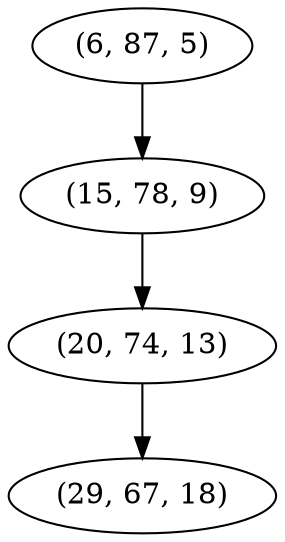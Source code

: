 digraph tree {
    "(6, 87, 5)";
    "(15, 78, 9)";
    "(20, 74, 13)";
    "(29, 67, 18)";
    "(6, 87, 5)" -> "(15, 78, 9)";
    "(15, 78, 9)" -> "(20, 74, 13)";
    "(20, 74, 13)" -> "(29, 67, 18)";
}
